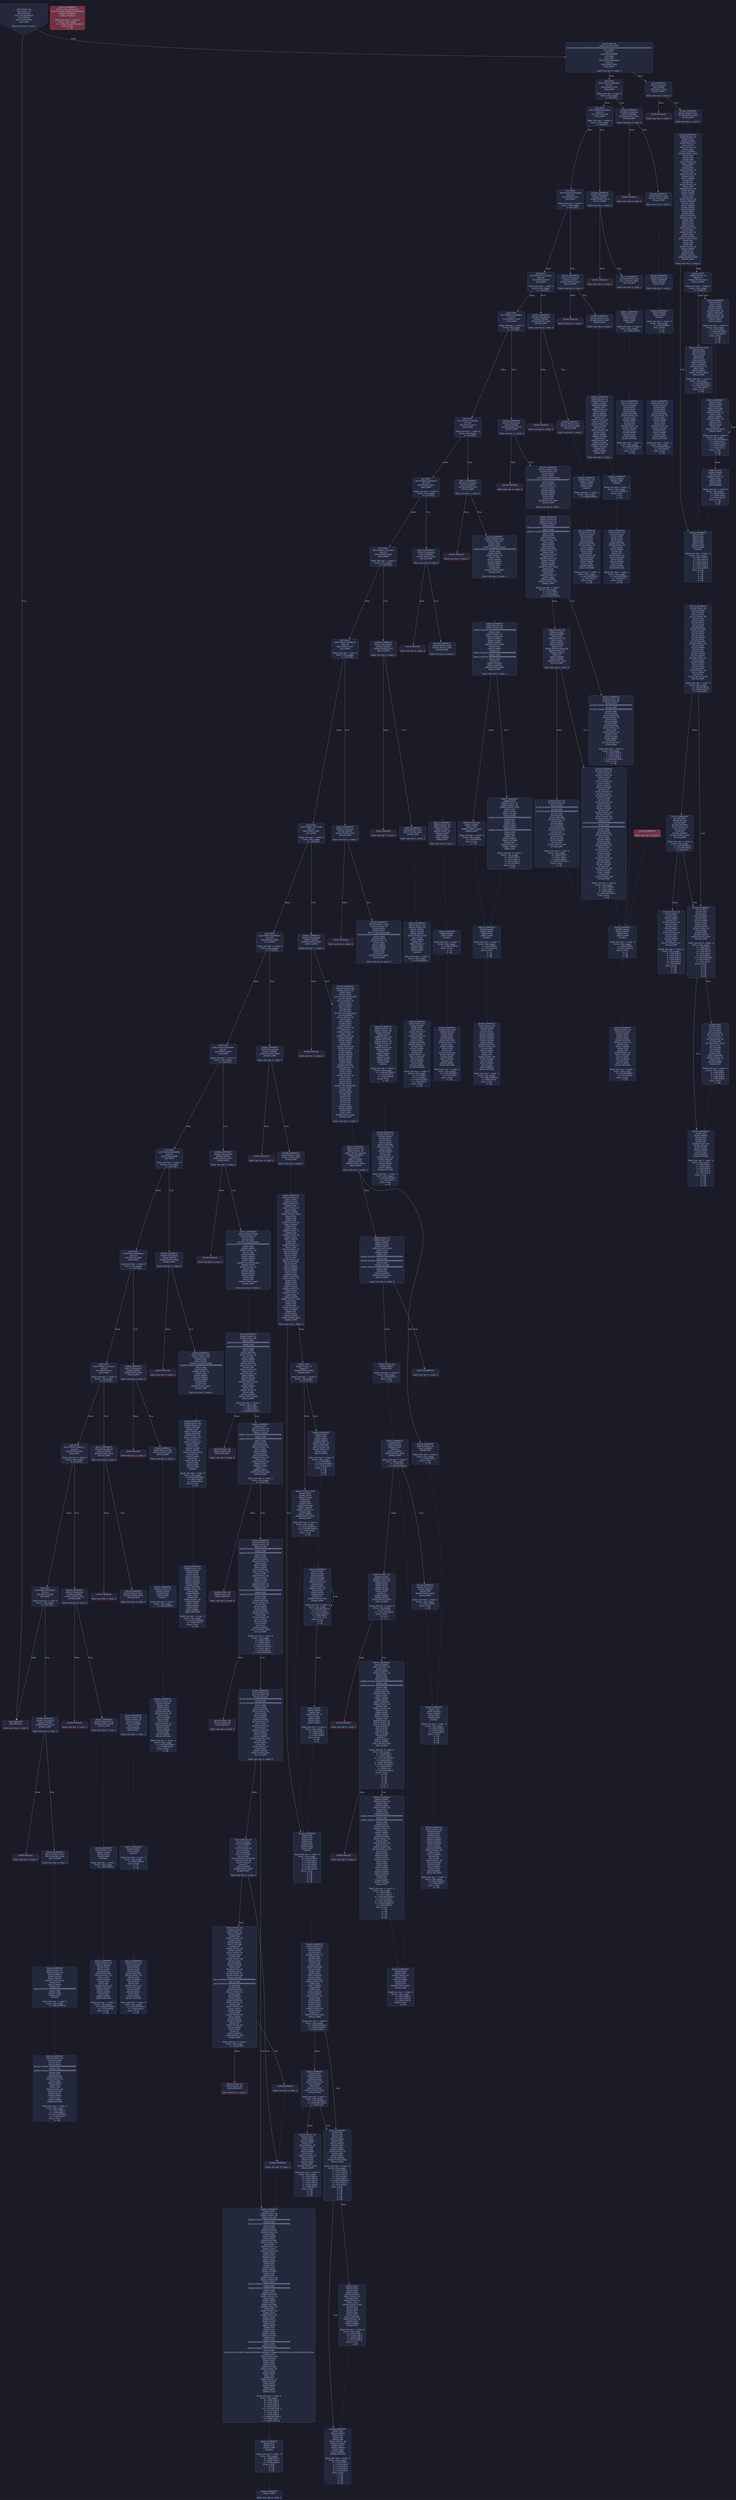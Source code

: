 digraph G {
    node [shape=box, style="filled, rounded", color="#565f89", fontcolor="#c0caf5", fontname="Helvetica", fillcolor="#24283b"];
    edge [color="#414868", fontcolor="#c0caf5", fontname="Helvetica"];
    bgcolor="#1a1b26";
    0 [ label = "[00] PUSH1 60
[02] PUSH1 40
[04] MSTORE
[05] CALLDATASIZE
[06] ISZERO
[07] PUSH2 00fa
[0a] JUMPI

Stack size req: 0, sizeΔ: 0
" shape = invhouse]
    1 [ label = "[0b] PUSH1 00
[0d] CALLDATALOAD
[0e] PUSH29 0100000000000000000000000000000000000000000000000000000000
[2c] SWAP1
[2d] DIV
[2e] PUSH4 ffffffff
[33] AND
[34] DUP1
[35] PUSH4 06fdde03
[3a] EQ
[3b] PUSH2 00fc
[3e] JUMPI

Stack size req: 0, sizeΔ: 1
"]
    2 [ label = "[3f] DUP1
[40] PUSH4 09f6c607
[45] EQ
[46] PUSH2 0195
[49] JUMPI

Stack size req: 1, sizeΔ: 0
Entry->Op usage:
	0->69:EQ:1
"]
    3 [ label = "[4a] DUP1
[4b] PUSH4 0ccde0b1
[50] EQ
[51] PUSH2 01bb
[54] JUMPI

Stack size req: 1, sizeΔ: 0
Entry->Op usage:
	0->80:EQ:1
"]
    4 [ label = "[55] DUP1
[56] PUSH4 18160ddd
[5b] EQ
[5c] PUSH2 01e1
[5f] JUMPI

Stack size req: 1, sizeΔ: 0
Entry->Op usage:
	0->91:EQ:1
"]
    5 [ label = "[60] DUP1
[61] PUSH4 1cc54204
[66] EQ
[67] PUSH2 0207
[6a] JUMPI

Stack size req: 1, sizeΔ: 0
Entry->Op usage:
	0->102:EQ:1
"]
    6 [ label = "[6b] DUP1
[6c] PUSH4 25d998bb
[71] EQ
[72] PUSH2 022d
[75] JUMPI

Stack size req: 1, sizeΔ: 0
Entry->Op usage:
	0->113:EQ:1
"]
    7 [ label = "[76] DUP1
[77] PUSH4 2704355c
[7c] EQ
[7d] PUSH2 0277
[80] JUMPI

Stack size req: 1, sizeΔ: 0
Entry->Op usage:
	0->124:EQ:1
"]
    8 [ label = "[81] DUP1
[82] PUSH4 2ab4d052
[87] EQ
[88] PUSH2 02c5
[8b] JUMPI

Stack size req: 1, sizeΔ: 0
Entry->Op usage:
	0->135:EQ:1
"]
    9 [ label = "[8c] DUP1
[8d] PUSH4 313ce567
[92] EQ
[93] PUSH2 02eb
[96] JUMPI

Stack size req: 1, sizeΔ: 0
Entry->Op usage:
	0->146:EQ:1
"]
    10 [ label = "[97] DUP1
[98] PUSH4 70a08231
[9d] EQ
[9e] PUSH2 0317
[a1] JUMPI

Stack size req: 1, sizeΔ: 0
Entry->Op usage:
	0->157:EQ:1
"]
    11 [ label = "[a2] DUP1
[a3] PUSH4 7e5713d9
[a8] EQ
[a9] PUSH2 0361
[ac] JUMPI

Stack size req: 1, sizeΔ: 0
Entry->Op usage:
	0->168:EQ:1
"]
    12 [ label = "[ad] DUP1
[ae] PUSH4 95d89b41
[b3] EQ
[b4] PUSH2 03d0
[b7] JUMPI

Stack size req: 1, sizeΔ: 0
Entry->Op usage:
	0->179:EQ:1
"]
    13 [ label = "[b8] DUP1
[b9] PUSH4 a9059cbb
[be] EQ
[bf] PUSH2 0469
[c2] JUMPI

Stack size req: 1, sizeΔ: 0
Entry->Op usage:
	0->190:EQ:1
"]
    14 [ label = "[c3] DUP1
[c4] PUSH4 d95efb98
[c9] EQ
[ca] PUSH2 04a8
[cd] JUMPI

Stack size req: 1, sizeΔ: 0
Entry->Op usage:
	0->201:EQ:1
"]
    15 [ label = "[ce] DUP1
[cf] PUSH4 e00686e4
[d4] EQ
[d5] PUSH2 04f6
[d8] JUMPI

Stack size req: 1, sizeΔ: 0
Entry->Op usage:
	0->212:EQ:1
"]
    16 [ label = "[d9] DUP1
[da] PUSH4 e12ed13c
[df] EQ
[e0] PUSH2 051c
[e3] JUMPI

Stack size req: 1, sizeΔ: 0
Entry->Op usage:
	0->223:EQ:1
"]
    17 [ label = "[e4] DUP1
[e5] PUSH4 e5f65c71
[ea] EQ
[eb] PUSH2 0542
[ee] JUMPI

Stack size req: 1, sizeΔ: 0
Entry->Op usage:
	0->234:EQ:1
"]
    18 [ label = "[ef] DUP1
[f0] PUSH4 fb656067
[f5] EQ
[f6] PUSH2 0568
[f9] JUMPI

Stack size req: 1, sizeΔ: 0
Entry->Op usage:
	0->245:EQ:1
"]
    19 [ label = "[fa] JUMPDEST
[fb] INVALID

Stack size req: 0, sizeΔ: 0
" color = "red"]
    20 [ label = "[fc] JUMPDEST
[fd] CALLVALUE
[fe] ISZERO
[ff] PUSH2 0104
[0102] JUMPI

Stack size req: 0, sizeΔ: 0
"]
    21 [ label = "[0103] INVALID

Stack size req: 0, sizeΔ: 0
" color = "red"]
    22 [ label = "[0104] JUMPDEST
[0105] PUSH2 010c
[0108] PUSH2 05ba
[010b] JUMP

Stack size req: 0, sizeΔ: 1
"]
    23 [ label = "[010c] JUMPDEST
[010d] PUSH1 40
[010f] MLOAD
[0110] DUP1
[0111] DUP1
[0112] PUSH1 20
[0114] ADD
[0115] DUP3
[0116] DUP2
[0117] SUB
[0118] DUP3
[0119] MSTORE
[011a] DUP4
[011b] DUP2
[011c] DUP2
[011d] MLOAD
[011e] DUP2
[011f] MSTORE
[0120] PUSH1 20
[0122] ADD
[0123] SWAP2
[0124] POP
[0125] DUP1
[0126] MLOAD
[0127] SWAP1
[0128] PUSH1 20
[012a] ADD
[012b] SWAP1
[012c] DUP1
[012d] DUP4
[012e] DUP4
[012f] PUSH1 00
[0131] DUP4
[0132] EQ
[0133] PUSH2 015b
[0136] JUMPI

Stack size req: 1, sizeΔ: 8
Entry->Op usage:
	0->285:MLOAD:0
	0->294:MLOAD:0
	0->298:ADD:1
"]
    24 [ label = "[0137] JUMPDEST
[0138] DUP1
[0139] MLOAD
[013a] DUP3
[013b] MSTORE
[013c] PUSH1 20
[013e] DUP4
[013f] GT
[0140] ISZERO
[0141] PUSH2 015b
[0144] JUMPI

Stack size req: 3, sizeΔ: 0
Entry->Op usage:
	0->313:MLOAD:0
	1->315:MSTORE:0
	2->319:GT:0
"]
    25 [ label = "[0145] PUSH1 20
[0147] DUP3
[0148] ADD
[0149] SWAP2
[014a] POP
[014b] PUSH1 20
[014d] DUP2
[014e] ADD
[014f] SWAP1
[0150] POP
[0151] PUSH1 20
[0153] DUP4
[0154] SUB
[0155] SWAP3
[0156] POP
[0157] PUSH2 0137
[015a] JUMP

Stack size req: 3, sizeΔ: 0
Entry->Op usage:
	0->334:ADD:0
	0->336:POP:0
	1->328:ADD:0
	1->330:POP:0
	2->340:SUB:0
	2->342:POP:0
Entry->Exit:
	0->😵
	1->😵
	2->😵
"]
    26 [ label = "[015b] JUMPDEST
[015c] POP
[015d] POP
[015e] POP
[015f] SWAP1
[0160] POP
[0161] SWAP1
[0162] DUP2
[0163] ADD
[0164] SWAP1
[0165] PUSH1 1f
[0167] AND
[0168] DUP1
[0169] ISZERO
[016a] PUSH2 0187
[016d] JUMPI

Stack size req: 6, sizeΔ: -4
Entry->Op usage:
	0->348:POP:0
	1->349:POP:0
	2->350:POP:0
	3->355:ADD:0
	3->359:AND:1
	3->361:ISZERO:0
	4->352:POP:0
	5->355:ADD:1
Entry->Exit:
	0->😵
	1->😵
	2->😵
	3->0
	4->😵
	5->😵
"]
    27 [ label = "[016e] DUP1
[016f] DUP3
[0170] SUB
[0171] DUP1
[0172] MLOAD
[0173] PUSH1 01
[0175] DUP4
[0176] PUSH1 20
[0178] SUB
[0179] PUSH2 0100
[017c] EXP
[017d] SUB
[017e] NOT
[017f] AND
[0180] DUP2
[0181] MSTORE
[0182] PUSH1 20
[0184] ADD
[0185] SWAP2
[0186] POP

Stack size req: 2, sizeΔ: 0
Entry->Op usage:
	0->368:SUB:1
	0->376:SUB:1
	1->368:SUB:0
	1->390:POP:0
Entry->Exit:
	1->😵
"]
    28 [ label = "[0187] JUMPDEST
[0188] POP
[0189] SWAP3
[018a] POP
[018b] POP
[018c] POP
[018d] PUSH1 40
[018f] MLOAD
[0190] DUP1
[0191] SWAP2
[0192] SUB
[0193] SWAP1
[0194] RETURN

Stack size req: 5, sizeΔ: -5
Entry->Op usage:
	0->392:POP:0
	1->402:SUB:0
	2->395:POP:0
	3->396:POP:0
	4->394:POP:0
Entry->Exit:
	0->😵
	1->😵
	2->😵
	3->😵
	4->😵
" color = "darkblue"]
    29 [ label = "[0195] JUMPDEST
[0196] CALLVALUE
[0197] ISZERO
[0198] PUSH2 019d
[019b] JUMPI

Stack size req: 0, sizeΔ: 0
"]
    30 [ label = "[019c] INVALID

Stack size req: 0, sizeΔ: 0
" color = "red"]
    31 [ label = "[019d] JUMPDEST
[019e] PUSH2 01a5
[01a1] PUSH2 0658
[01a4] JUMP

Stack size req: 0, sizeΔ: 1
"]
    32 [ label = "[01a5] JUMPDEST
[01a6] PUSH1 40
[01a8] MLOAD
[01a9] DUP1
[01aa] DUP3
[01ab] DUP2
[01ac] MSTORE
[01ad] PUSH1 20
[01af] ADD
[01b0] SWAP2
[01b1] POP
[01b2] POP
[01b3] PUSH1 40
[01b5] MLOAD
[01b6] DUP1
[01b7] SWAP2
[01b8] SUB
[01b9] SWAP1
[01ba] RETURN

Stack size req: 1, sizeΔ: -1
Entry->Op usage:
	0->428:MSTORE:1
	0->433:POP:0
Entry->Exit:
	0->😵
" color = "darkblue"]
    33 [ label = "[01bb] JUMPDEST
[01bc] CALLVALUE
[01bd] ISZERO
[01be] PUSH2 01c3
[01c1] JUMPI

Stack size req: 0, sizeΔ: 0
"]
    34 [ label = "[01c2] INVALID

Stack size req: 0, sizeΔ: 0
" color = "red"]
    35 [ label = "[01c3] JUMPDEST
[01c4] PUSH2 01cb
[01c7] PUSH2 0661
[01ca] JUMP

Stack size req: 0, sizeΔ: 1
"]
    36 [ label = "[01cb] JUMPDEST
[01cc] PUSH1 40
[01ce] MLOAD
[01cf] DUP1
[01d0] DUP3
[01d1] DUP2
[01d2] MSTORE
[01d3] PUSH1 20
[01d5] ADD
[01d6] SWAP2
[01d7] POP
[01d8] POP
[01d9] PUSH1 40
[01db] MLOAD
[01dc] DUP1
[01dd] SWAP2
[01de] SUB
[01df] SWAP1
[01e0] RETURN

Stack size req: 1, sizeΔ: -1
Entry->Op usage:
	0->466:MSTORE:1
	0->471:POP:0
Entry->Exit:
	0->😵
" color = "darkblue"]
    37 [ label = "[01e1] JUMPDEST
[01e2] CALLVALUE
[01e3] ISZERO
[01e4] PUSH2 01e9
[01e7] JUMPI

Stack size req: 0, sizeΔ: 0
"]
    38 [ label = "[01e8] INVALID

Stack size req: 0, sizeΔ: 0
" color = "red"]
    39 [ label = "[01e9] JUMPDEST
[01ea] PUSH2 01f1
[01ed] PUSH2 0667
[01f0] JUMP

Stack size req: 0, sizeΔ: 1
"]
    40 [ label = "[01f1] JUMPDEST
[01f2] PUSH1 40
[01f4] MLOAD
[01f5] DUP1
[01f6] DUP3
[01f7] DUP2
[01f8] MSTORE
[01f9] PUSH1 20
[01fb] ADD
[01fc] SWAP2
[01fd] POP
[01fe] POP
[01ff] PUSH1 40
[0201] MLOAD
[0202] DUP1
[0203] SWAP2
[0204] SUB
[0205] SWAP1
[0206] RETURN

Stack size req: 1, sizeΔ: -1
Entry->Op usage:
	0->504:MSTORE:1
	0->509:POP:0
Entry->Exit:
	0->😵
" color = "darkblue"]
    41 [ label = "[0207] JUMPDEST
[0208] CALLVALUE
[0209] ISZERO
[020a] PUSH2 020f
[020d] JUMPI

Stack size req: 0, sizeΔ: 0
"]
    42 [ label = "[020e] INVALID

Stack size req: 0, sizeΔ: 0
" color = "red"]
    43 [ label = "[020f] JUMPDEST
[0210] PUSH2 0217
[0213] PUSH2 068e
[0216] JUMP

Stack size req: 0, sizeΔ: 1
"]
    44 [ label = "[0217] JUMPDEST
[0218] PUSH1 40
[021a] MLOAD
[021b] DUP1
[021c] DUP3
[021d] DUP2
[021e] MSTORE
[021f] PUSH1 20
[0221] ADD
[0222] SWAP2
[0223] POP
[0224] POP
[0225] PUSH1 40
[0227] MLOAD
[0228] DUP1
[0229] SWAP2
[022a] SUB
[022b] SWAP1
[022c] RETURN

Stack size req: 1, sizeΔ: -1
Entry->Op usage:
	0->542:MSTORE:1
	0->547:POP:0
Entry->Exit:
	0->😵
" color = "darkblue"]
    45 [ label = "[022d] JUMPDEST
[022e] CALLVALUE
[022f] ISZERO
[0230] PUSH2 0235
[0233] JUMPI

Stack size req: 0, sizeΔ: 0
"]
    46 [ label = "[0234] INVALID

Stack size req: 0, sizeΔ: 0
" color = "red"]
    47 [ label = "[0235] JUMPDEST
[0236] PUSH2 0261
[0239] PUSH1 04
[023b] DUP1
[023c] DUP1
[023d] CALLDATALOAD
[023e] PUSH20 ffffffffffffffffffffffffffffffffffffffff
[0253] AND
[0254] SWAP1
[0255] PUSH1 20
[0257] ADD
[0258] SWAP1
[0259] SWAP2
[025a] SWAP1
[025b] POP
[025c] POP
[025d] PUSH2 0694
[0260] JUMP

Stack size req: 0, sizeΔ: 2
"]
    48 [ label = "[0261] JUMPDEST
[0262] PUSH1 40
[0264] MLOAD
[0265] DUP1
[0266] DUP3
[0267] DUP2
[0268] MSTORE
[0269] PUSH1 20
[026b] ADD
[026c] SWAP2
[026d] POP
[026e] POP
[026f] PUSH1 40
[0271] MLOAD
[0272] DUP1
[0273] SWAP2
[0274] SUB
[0275] SWAP1
[0276] RETURN

Stack size req: 1, sizeΔ: -1
Entry->Op usage:
	0->616:MSTORE:1
	0->621:POP:0
Entry->Exit:
	0->😵
" color = "darkblue"]
    49 [ label = "[0277] JUMPDEST
[0278] CALLVALUE
[0279] ISZERO
[027a] PUSH2 027f
[027d] JUMPI

Stack size req: 0, sizeΔ: 0
"]
    50 [ label = "[027e] INVALID

Stack size req: 0, sizeΔ: 0
" color = "red"]
    51 [ label = "[027f] JUMPDEST
[0280] PUSH2 02ab
[0283] PUSH1 04
[0285] DUP1
[0286] DUP1
[0287] CALLDATALOAD
[0288] PUSH20 ffffffffffffffffffffffffffffffffffffffff
[029d] AND
[029e] SWAP1
[029f] PUSH1 20
[02a1] ADD
[02a2] SWAP1
[02a3] SWAP2
[02a4] SWAP1
[02a5] POP
[02a6] POP
[02a7] PUSH2 0804
[02aa] JUMP

Stack size req: 0, sizeΔ: 2
"]
    52 [ label = "[02ab] JUMPDEST
[02ac] PUSH1 40
[02ae] MLOAD
[02af] DUP1
[02b0] DUP3
[02b1] ISZERO
[02b2] ISZERO
[02b3] ISZERO
[02b4] ISZERO
[02b5] DUP2
[02b6] MSTORE
[02b7] PUSH1 20
[02b9] ADD
[02ba] SWAP2
[02bb] POP
[02bc] POP
[02bd] PUSH1 40
[02bf] MLOAD
[02c0] DUP1
[02c1] SWAP2
[02c2] SUB
[02c3] SWAP1
[02c4] RETURN

Stack size req: 1, sizeΔ: -1
Entry->Op usage:
	0->689:ISZERO:0
	0->699:POP:0
Entry->Exit:
	0->😵
" color = "darkblue"]
    53 [ label = "[02c5] JUMPDEST
[02c6] CALLVALUE
[02c7] ISZERO
[02c8] PUSH2 02cd
[02cb] JUMPI

Stack size req: 0, sizeΔ: 0
"]
    54 [ label = "[02cc] INVALID

Stack size req: 0, sizeΔ: 0
" color = "red"]
    55 [ label = "[02cd] JUMPDEST
[02ce] PUSH2 02d5
[02d1] PUSH2 08b2
[02d4] JUMP

Stack size req: 0, sizeΔ: 1
"]
    56 [ label = "[02d5] JUMPDEST
[02d6] PUSH1 40
[02d8] MLOAD
[02d9] DUP1
[02da] DUP3
[02db] DUP2
[02dc] MSTORE
[02dd] PUSH1 20
[02df] ADD
[02e0] SWAP2
[02e1] POP
[02e2] POP
[02e3] PUSH1 40
[02e5] MLOAD
[02e6] DUP1
[02e7] SWAP2
[02e8] SUB
[02e9] SWAP1
[02ea] RETURN

Stack size req: 1, sizeΔ: -1
Entry->Op usage:
	0->732:MSTORE:1
	0->737:POP:0
Entry->Exit:
	0->😵
" color = "darkblue"]
    57 [ label = "[02eb] JUMPDEST
[02ec] CALLVALUE
[02ed] ISZERO
[02ee] PUSH2 02f3
[02f1] JUMPI

Stack size req: 0, sizeΔ: 0
"]
    58 [ label = "[02f2] INVALID

Stack size req: 0, sizeΔ: 0
" color = "red"]
    59 [ label = "[02f3] JUMPDEST
[02f4] PUSH2 02fb
[02f7] PUSH2 08c1
[02fa] JUMP

Stack size req: 0, sizeΔ: 1
"]
    60 [ label = "[02fb] JUMPDEST
[02fc] PUSH1 40
[02fe] MLOAD
[02ff] DUP1
[0300] DUP3
[0301] PUSH1 ff
[0303] AND
[0304] PUSH1 ff
[0306] AND
[0307] DUP2
[0308] MSTORE
[0309] PUSH1 20
[030b] ADD
[030c] SWAP2
[030d] POP
[030e] POP
[030f] PUSH1 40
[0311] MLOAD
[0312] DUP1
[0313] SWAP2
[0314] SUB
[0315] SWAP1
[0316] RETURN

Stack size req: 1, sizeΔ: -1
Entry->Op usage:
	0->771:AND:1
	0->774:AND:1
	0->776:MSTORE:1
	0->781:POP:0
Entry->Exit:
	0->😵
" color = "darkblue"]
    61 [ label = "[0317] JUMPDEST
[0318] CALLVALUE
[0319] ISZERO
[031a] PUSH2 031f
[031d] JUMPI

Stack size req: 0, sizeΔ: 0
"]
    62 [ label = "[031e] INVALID

Stack size req: 0, sizeΔ: 0
" color = "red"]
    63 [ label = "[031f] JUMPDEST
[0320] PUSH2 034b
[0323] PUSH1 04
[0325] DUP1
[0326] DUP1
[0327] CALLDATALOAD
[0328] PUSH20 ffffffffffffffffffffffffffffffffffffffff
[033d] AND
[033e] SWAP1
[033f] PUSH1 20
[0341] ADD
[0342] SWAP1
[0343] SWAP2
[0344] SWAP1
[0345] POP
[0346] POP
[0347] PUSH2 08d4
[034a] JUMP

Stack size req: 0, sizeΔ: 2
"]
    64 [ label = "[034b] JUMPDEST
[034c] PUSH1 40
[034e] MLOAD
[034f] DUP1
[0350] DUP3
[0351] DUP2
[0352] MSTORE
[0353] PUSH1 20
[0355] ADD
[0356] SWAP2
[0357] POP
[0358] POP
[0359] PUSH1 40
[035b] MLOAD
[035c] DUP1
[035d] SWAP2
[035e] SUB
[035f] SWAP1
[0360] RETURN

Stack size req: 1, sizeΔ: -1
Entry->Op usage:
	0->850:MSTORE:1
	0->855:POP:0
Entry->Exit:
	0->😵
" color = "darkblue"]
    65 [ label = "[0361] JUMPDEST
[0362] CALLVALUE
[0363] ISZERO
[0364] PUSH2 0369
[0367] JUMPI

Stack size req: 0, sizeΔ: 0
"]
    66 [ label = "[0368] INVALID

Stack size req: 0, sizeΔ: 0
" color = "red"]
    67 [ label = "[0369] JUMPDEST
[036a] PUSH2 03b6
[036d] PUSH1 04
[036f] DUP1
[0370] DUP1
[0371] CALLDATALOAD
[0372] SWAP1
[0373] PUSH1 20
[0375] ADD
[0376] SWAP1
[0377] DUP3
[0378] ADD
[0379] DUP1
[037a] CALLDATALOAD
[037b] SWAP1
[037c] PUSH1 20
[037e] ADD
[037f] SWAP1
[0380] DUP1
[0381] DUP1
[0382] PUSH1 20
[0384] MUL
[0385] PUSH1 20
[0387] ADD
[0388] PUSH1 40
[038a] MLOAD
[038b] SWAP1
[038c] DUP2
[038d] ADD
[038e] PUSH1 40
[0390] MSTORE
[0391] DUP1
[0392] SWAP4
[0393] SWAP3
[0394] SWAP2
[0395] SWAP1
[0396] DUP2
[0397] DUP2
[0398] MSTORE
[0399] PUSH1 20
[039b] ADD
[039c] DUP4
[039d] DUP4
[039e] PUSH1 20
[03a0] MUL
[03a1] DUP1
[03a2] DUP3
[03a3] DUP5
[03a4] CALLDATACOPY
[03a5] DUP3
[03a6] ADD
[03a7] SWAP2
[03a8] POP
[03a9] POP
[03aa] POP
[03ab] POP
[03ac] POP
[03ad] POP
[03ae] SWAP2
[03af] SWAP1
[03b0] POP
[03b1] POP
[03b2] PUSH2 08ec
[03b5] JUMP

Stack size req: 0, sizeΔ: 2
"]
    68 [ label = "[03b6] JUMPDEST
[03b7] PUSH1 40
[03b9] MLOAD
[03ba] DUP1
[03bb] DUP3
[03bc] ISZERO
[03bd] ISZERO
[03be] ISZERO
[03bf] ISZERO
[03c0] DUP2
[03c1] MSTORE
[03c2] PUSH1 20
[03c4] ADD
[03c5] SWAP2
[03c6] POP
[03c7] POP
[03c8] PUSH1 40
[03ca] MLOAD
[03cb] DUP1
[03cc] SWAP2
[03cd] SUB
[03ce] SWAP1
[03cf] RETURN

Stack size req: 1, sizeΔ: -1
Entry->Op usage:
	0->956:ISZERO:0
	0->966:POP:0
Entry->Exit:
	0->😵
" color = "darkblue"]
    69 [ label = "[03d0] JUMPDEST
[03d1] CALLVALUE
[03d2] ISZERO
[03d3] PUSH2 03d8
[03d6] JUMPI

Stack size req: 0, sizeΔ: 0
"]
    70 [ label = "[03d7] INVALID

Stack size req: 0, sizeΔ: 0
" color = "red"]
    71 [ label = "[03d8] JUMPDEST
[03d9] PUSH2 03e0
[03dc] PUSH2 0a4f
[03df] JUMP

Stack size req: 0, sizeΔ: 1
"]
    72 [ label = "[03e0] JUMPDEST
[03e1] PUSH1 40
[03e3] MLOAD
[03e4] DUP1
[03e5] DUP1
[03e6] PUSH1 20
[03e8] ADD
[03e9] DUP3
[03ea] DUP2
[03eb] SUB
[03ec] DUP3
[03ed] MSTORE
[03ee] DUP4
[03ef] DUP2
[03f0] DUP2
[03f1] MLOAD
[03f2] DUP2
[03f3] MSTORE
[03f4] PUSH1 20
[03f6] ADD
[03f7] SWAP2
[03f8] POP
[03f9] DUP1
[03fa] MLOAD
[03fb] SWAP1
[03fc] PUSH1 20
[03fe] ADD
[03ff] SWAP1
[0400] DUP1
[0401] DUP4
[0402] DUP4
[0403] PUSH1 00
[0405] DUP4
[0406] EQ
[0407] PUSH2 042f
[040a] JUMPI

Stack size req: 1, sizeΔ: 8
Entry->Op usage:
	0->1009:MLOAD:0
	0->1018:MLOAD:0
	0->1022:ADD:1
"]
    73 [ label = "[040b] JUMPDEST
[040c] DUP1
[040d] MLOAD
[040e] DUP3
[040f] MSTORE
[0410] PUSH1 20
[0412] DUP4
[0413] GT
[0414] ISZERO
[0415] PUSH2 042f
[0418] JUMPI

Stack size req: 3, sizeΔ: 0
Entry->Op usage:
	0->1037:MLOAD:0
	1->1039:MSTORE:0
	2->1043:GT:0
"]
    74 [ label = "[0419] PUSH1 20
[041b] DUP3
[041c] ADD
[041d] SWAP2
[041e] POP
[041f] PUSH1 20
[0421] DUP2
[0422] ADD
[0423] SWAP1
[0424] POP
[0425] PUSH1 20
[0427] DUP4
[0428] SUB
[0429] SWAP3
[042a] POP
[042b] PUSH2 040b
[042e] JUMP

Stack size req: 3, sizeΔ: 0
Entry->Op usage:
	0->1058:ADD:0
	0->1060:POP:0
	1->1052:ADD:0
	1->1054:POP:0
	2->1064:SUB:0
	2->1066:POP:0
Entry->Exit:
	0->😵
	1->😵
	2->😵
"]
    75 [ label = "[042f] JUMPDEST
[0430] POP
[0431] POP
[0432] POP
[0433] SWAP1
[0434] POP
[0435] SWAP1
[0436] DUP2
[0437] ADD
[0438] SWAP1
[0439] PUSH1 1f
[043b] AND
[043c] DUP1
[043d] ISZERO
[043e] PUSH2 045b
[0441] JUMPI

Stack size req: 6, sizeΔ: -4
Entry->Op usage:
	0->1072:POP:0
	1->1073:POP:0
	2->1074:POP:0
	3->1079:ADD:0
	3->1083:AND:1
	3->1085:ISZERO:0
	4->1076:POP:0
	5->1079:ADD:1
Entry->Exit:
	0->😵
	1->😵
	2->😵
	3->0
	4->😵
	5->😵
"]
    76 [ label = "[0442] DUP1
[0443] DUP3
[0444] SUB
[0445] DUP1
[0446] MLOAD
[0447] PUSH1 01
[0449] DUP4
[044a] PUSH1 20
[044c] SUB
[044d] PUSH2 0100
[0450] EXP
[0451] SUB
[0452] NOT
[0453] AND
[0454] DUP2
[0455] MSTORE
[0456] PUSH1 20
[0458] ADD
[0459] SWAP2
[045a] POP

Stack size req: 2, sizeΔ: 0
Entry->Op usage:
	0->1092:SUB:1
	0->1100:SUB:1
	1->1092:SUB:0
	1->1114:POP:0
Entry->Exit:
	1->😵
"]
    77 [ label = "[045b] JUMPDEST
[045c] POP
[045d] SWAP3
[045e] POP
[045f] POP
[0460] POP
[0461] PUSH1 40
[0463] MLOAD
[0464] DUP1
[0465] SWAP2
[0466] SUB
[0467] SWAP1
[0468] RETURN

Stack size req: 5, sizeΔ: -5
Entry->Op usage:
	0->1116:POP:0
	1->1126:SUB:0
	2->1119:POP:0
	3->1120:POP:0
	4->1118:POP:0
Entry->Exit:
	0->😵
	1->😵
	2->😵
	3->😵
	4->😵
" color = "darkblue"]
    78 [ label = "[0469] JUMPDEST
[046a] CALLVALUE
[046b] ISZERO
[046c] PUSH2 0471
[046f] JUMPI

Stack size req: 0, sizeΔ: 0
"]
    79 [ label = "[0470] INVALID

Stack size req: 0, sizeΔ: 0
" color = "red"]
    80 [ label = "[0471] JUMPDEST
[0472] PUSH2 04a6
[0475] PUSH1 04
[0477] DUP1
[0478] DUP1
[0479] CALLDATALOAD
[047a] PUSH20 ffffffffffffffffffffffffffffffffffffffff
[048f] AND
[0490] SWAP1
[0491] PUSH1 20
[0493] ADD
[0494] SWAP1
[0495] SWAP2
[0496] SWAP1
[0497] DUP1
[0498] CALLDATALOAD
[0499] SWAP1
[049a] PUSH1 20
[049c] ADD
[049d] SWAP1
[049e] SWAP2
[049f] SWAP1
[04a0] POP
[04a1] POP
[04a2] PUSH2 0aed
[04a5] JUMP

Stack size req: 0, sizeΔ: 3
"]
    81 [ label = "[04a6] JUMPDEST
[04a7] STOP

Stack size req: 0, sizeΔ: 0
" color = "darkblue"]
    82 [ label = "[04a8] JUMPDEST
[04a9] CALLVALUE
[04aa] ISZERO
[04ab] PUSH2 04b0
[04ae] JUMPI

Stack size req: 0, sizeΔ: 0
"]
    83 [ label = "[04af] INVALID

Stack size req: 0, sizeΔ: 0
" color = "red"]
    84 [ label = "[04b0] JUMPDEST
[04b1] PUSH2 04dc
[04b4] PUSH1 04
[04b6] DUP1
[04b7] DUP1
[04b8] CALLDATALOAD
[04b9] PUSH20 ffffffffffffffffffffffffffffffffffffffff
[04ce] AND
[04cf] SWAP1
[04d0] PUSH1 20
[04d2] ADD
[04d3] SWAP1
[04d4] SWAP2
[04d5] SWAP1
[04d6] POP
[04d7] POP
[04d8] PUSH2 0e05
[04db] JUMP

Stack size req: 0, sizeΔ: 2
"]
    85 [ label = "[04dc] JUMPDEST
[04dd] PUSH1 40
[04df] MLOAD
[04e0] DUP1
[04e1] DUP3
[04e2] ISZERO
[04e3] ISZERO
[04e4] ISZERO
[04e5] ISZERO
[04e6] DUP2
[04e7] MSTORE
[04e8] PUSH1 20
[04ea] ADD
[04eb] SWAP2
[04ec] POP
[04ed] POP
[04ee] PUSH1 40
[04f0] MLOAD
[04f1] DUP1
[04f2] SWAP2
[04f3] SUB
[04f4] SWAP1
[04f5] RETURN

Stack size req: 1, sizeΔ: -1
Entry->Op usage:
	0->1250:ISZERO:0
	0->1260:POP:0
Entry->Exit:
	0->😵
" color = "darkblue"]
    86 [ label = "[04f6] JUMPDEST
[04f7] CALLVALUE
[04f8] ISZERO
[04f9] PUSH2 04fe
[04fc] JUMPI

Stack size req: 0, sizeΔ: 0
"]
    87 [ label = "[04fd] INVALID

Stack size req: 0, sizeΔ: 0
" color = "red"]
    88 [ label = "[04fe] JUMPDEST
[04ff] PUSH2 0506
[0502] PUSH2 0e25
[0505] JUMP

Stack size req: 0, sizeΔ: 1
"]
    89 [ label = "[0506] JUMPDEST
[0507] PUSH1 40
[0509] MLOAD
[050a] DUP1
[050b] DUP3
[050c] DUP2
[050d] MSTORE
[050e] PUSH1 20
[0510] ADD
[0511] SWAP2
[0512] POP
[0513] POP
[0514] PUSH1 40
[0516] MLOAD
[0517] DUP1
[0518] SWAP2
[0519] SUB
[051a] SWAP1
[051b] RETURN

Stack size req: 1, sizeΔ: -1
Entry->Op usage:
	0->1293:MSTORE:1
	0->1298:POP:0
Entry->Exit:
	0->😵
" color = "darkblue"]
    90 [ label = "[051c] JUMPDEST
[051d] CALLVALUE
[051e] ISZERO
[051f] PUSH2 0524
[0522] JUMPI

Stack size req: 0, sizeΔ: 0
"]
    91 [ label = "[0523] INVALID

Stack size req: 0, sizeΔ: 0
" color = "red"]
    92 [ label = "[0524] JUMPDEST
[0525] PUSH2 052c
[0528] PUSH2 0e2b
[052b] JUMP

Stack size req: 0, sizeΔ: 1
"]
    93 [ label = "[052c] JUMPDEST
[052d] PUSH1 40
[052f] MLOAD
[0530] DUP1
[0531] DUP3
[0532] DUP2
[0533] MSTORE
[0534] PUSH1 20
[0536] ADD
[0537] SWAP2
[0538] POP
[0539] POP
[053a] PUSH1 40
[053c] MLOAD
[053d] DUP1
[053e] SWAP2
[053f] SUB
[0540] SWAP1
[0541] RETURN

Stack size req: 1, sizeΔ: -1
Entry->Op usage:
	0->1331:MSTORE:1
	0->1336:POP:0
Entry->Exit:
	0->😵
" color = "darkblue"]
    94 [ label = "[0542] JUMPDEST
[0543] CALLVALUE
[0544] ISZERO
[0545] PUSH2 054a
[0548] JUMPI

Stack size req: 0, sizeΔ: 0
"]
    95 [ label = "[0549] INVALID

Stack size req: 0, sizeΔ: 0
" color = "red"]
    96 [ label = "[054a] JUMPDEST
[054b] PUSH2 0552
[054e] PUSH2 0e38
[0551] JUMP

Stack size req: 0, sizeΔ: 1
"]
    97 [ label = "[0552] JUMPDEST
[0553] PUSH1 40
[0555] MLOAD
[0556] DUP1
[0557] DUP3
[0558] DUP2
[0559] MSTORE
[055a] PUSH1 20
[055c] ADD
[055d] SWAP2
[055e] POP
[055f] POP
[0560] PUSH1 40
[0562] MLOAD
[0563] DUP1
[0564] SWAP2
[0565] SUB
[0566] SWAP1
[0567] RETURN

Stack size req: 1, sizeΔ: -1
Entry->Op usage:
	0->1369:MSTORE:1
	0->1374:POP:0
Entry->Exit:
	0->😵
" color = "darkblue"]
    98 [ label = "[0568] JUMPDEST
[0569] CALLVALUE
[056a] ISZERO
[056b] PUSH2 0570
[056e] JUMPI

Stack size req: 0, sizeΔ: 0
"]
    99 [ label = "[056f] INVALID

Stack size req: 0, sizeΔ: 0
" color = "red"]
    100 [ label = "[0570] JUMPDEST
[0571] PUSH2 0578
[0574] PUSH2 0e3e
[0577] JUMP

Stack size req: 0, sizeΔ: 1
"]
    101 [ label = "[0578] JUMPDEST
[0579] PUSH1 40
[057b] MLOAD
[057c] DUP1
[057d] DUP3
[057e] PUSH20 ffffffffffffffffffffffffffffffffffffffff
[0593] AND
[0594] PUSH20 ffffffffffffffffffffffffffffffffffffffff
[05a9] AND
[05aa] DUP2
[05ab] MSTORE
[05ac] PUSH1 20
[05ae] ADD
[05af] SWAP2
[05b0] POP
[05b1] POP
[05b2] PUSH1 40
[05b4] MLOAD
[05b5] DUP1
[05b6] SWAP2
[05b7] SUB
[05b8] SWAP1
[05b9] RETURN

Stack size req: 1, sizeΔ: -1
Entry->Op usage:
	0->1427:AND:1
	0->1449:AND:1
	0->1451:MSTORE:1
	0->1456:POP:0
Entry->Exit:
	0->😵
" color = "darkblue"]
    102 [ label = "[05ba] JUMPDEST
[05bb] PUSH1 00
[05bd] DUP1
[05be] SLOAD
[05bf] PUSH1 01
[05c1] DUP2
[05c2] PUSH1 01
[05c4] AND
[05c5] ISZERO
[05c6] PUSH2 0100
[05c9] MUL
[05ca] SUB
[05cb] AND
[05cc] PUSH1 02
[05ce] SWAP1
[05cf] DIV
[05d0] DUP1
[05d1] PUSH1 1f
[05d3] ADD
[05d4] PUSH1 20
[05d6] DUP1
[05d7] SWAP2
[05d8] DIV
[05d9] MUL
[05da] PUSH1 20
[05dc] ADD
[05dd] PUSH1 40
[05df] MLOAD
[05e0] SWAP1
[05e1] DUP2
[05e2] ADD
[05e3] PUSH1 40
[05e5] MSTORE
[05e6] DUP1
[05e7] SWAP3
[05e8] SWAP2
[05e9] SWAP1
[05ea] DUP2
[05eb] DUP2
[05ec] MSTORE
[05ed] PUSH1 20
[05ef] ADD
[05f0] DUP3
[05f1] DUP1
[05f2] SLOAD
[05f3] PUSH1 01
[05f5] DUP2
[05f6] PUSH1 01
[05f8] AND
[05f9] ISZERO
[05fa] PUSH2 0100
[05fd] MUL
[05fe] SUB
[05ff] AND
[0600] PUSH1 02
[0602] SWAP1
[0603] DIV
[0604] DUP1
[0605] ISZERO
[0606] PUSH2 0650
[0609] JUMPI

Stack size req: 0, sizeΔ: 6
"]
    103 [ label = "[060a] DUP1
[060b] PUSH1 1f
[060d] LT
[060e] PUSH2 0625
[0611] JUMPI

Stack size req: 1, sizeΔ: 0
Entry->Op usage:
	0->1549:LT:1
"]
    104 [ label = "[0612] PUSH2 0100
[0615] DUP1
[0616] DUP4
[0617] SLOAD
[0618] DIV
[0619] MUL
[061a] DUP4
[061b] MSTORE
[061c] SWAP2
[061d] PUSH1 20
[061f] ADD
[0620] SWAP2
[0621] PUSH2 0650
[0624] JUMP

Stack size req: 3, sizeΔ: 0
Entry->Op usage:
	1->1559:SLOAD:0
	2->1563:MSTORE:0
	2->1567:ADD:1
Entry->Exit:
	2->😵
"]
    105 [ label = "[0625] JUMPDEST
[0626] DUP3
[0627] ADD
[0628] SWAP2
[0629] SWAP1
[062a] PUSH1 00
[062c] MSTORE
[062d] PUSH1 20
[062f] PUSH1 00
[0631] SHA3
[0632] SWAP1

Stack size req: 3, sizeΔ: 0
Entry->Op usage:
	0->1575:ADD:1
	1->1580:MSTORE:1
	2->1575:ADD:0
Entry->Exit:
	0->😵
	1->😵
	2->0
"]
    106 [ label = "[0633] JUMPDEST
[0634] DUP2
[0635] SLOAD
[0636] DUP2
[0637] MSTORE
[0638] SWAP1
[0639] PUSH1 01
[063b] ADD
[063c] SWAP1
[063d] PUSH1 20
[063f] ADD
[0640] DUP1
[0641] DUP4
[0642] GT
[0643] PUSH2 0633
[0646] JUMPI

Stack size req: 3, sizeΔ: 0
Entry->Op usage:
	0->1591:MSTORE:0
	0->1599:ADD:1
	1->1589:SLOAD:0
	1->1595:ADD:1
	2->1602:GT:0
Entry->Exit:
	0->😵
	1->😵
"]
    107 [ label = "[0647] DUP3
[0648] SWAP1
[0649] SUB
[064a] PUSH1 1f
[064c] AND
[064d] DUP3
[064e] ADD
[064f] SWAP2

Stack size req: 3, sizeΔ: 0
Entry->Op usage:
	0->1609:SUB:0
	2->1609:SUB:1
	2->1614:ADD:0
Entry->Exit:
	0->😵
	2->0
"]
    108 [ label = "[0650] JUMPDEST
[0651] POP
[0652] POP
[0653] POP
[0654] POP
[0655] POP
[0656] DUP2
[0657] JUMP
Indirect!

Stack size req: 7, sizeΔ: -5
Entry->Op usage:
	0->1617:POP:0
	1->1618:POP:0
	2->1619:POP:0
	3->1620:POP:0
	4->1621:POP:0
	6->1623:JUMP:0
Entry->Exit:
	0->😵
	1->😵
	2->😵
	3->😵
	4->😵
" color = "teal"]
    109 [ label = "[0658] JUMPDEST
[0659] PUSH1 00
[065b] NUMBER
[065c] SWAP1
[065d] POP

Stack size req: 0, sizeΔ: 1
"]
    110 [ label = "[065e] JUMPDEST
[065f] SWAP1
[0660] JUMP
Indirect!

Stack size req: 2, sizeΔ: -1
Entry->Op usage:
	1->1632:JUMP:0
Entry->Exit:
	0->0
	1->😵
" color = "teal"]
    111 [ label = "[0661] JUMPDEST
[0662] PUSH1 03
[0664] SLOAD
[0665] DUP2
[0666] JUMP
Indirect!

Stack size req: 1, sizeΔ: 1
Entry->Op usage:
	0->1638:JUMP:0
" color = "teal"]
    112 [ label = "[0667] JUMPDEST
[0668] PUSH1 00
[066a] PUSH1 04
[066c] SLOAD
[066d] NUMBER
[066e] SUB
[066f] PUSH1 0a
[0671] DUP2
[0672] SWAP1
[0673] SSTORE
[0674] POP
[0675] PUSH1 0a
[0677] SLOAD
[0678] PUSH1 05
[067a] SLOAD
[067b] MUL
[067c] PUSH1 08
[067e] DUP2
[067f] SWAP1
[0680] SSTORE
[0681] POP
[0682] PUSH1 06
[0684] SLOAD
[0685] PUSH1 08
[0687] SLOAD
[0688] MUL
[0689] SWAP1
[068a] POP

Stack size req: 0, sizeΔ: 1
"]
    113 [ label = "[068b] JUMPDEST
[068c] SWAP1
[068d] JUMP
Indirect!

Stack size req: 2, sizeΔ: -1
Entry->Op usage:
	1->1677:JUMP:0
Entry->Exit:
	0->0
	1->😵
" color = "teal"]
    114 [ label = "[068e] JUMPDEST
[068f] PUSH1 06
[0691] SLOAD
[0692] DUP2
[0693] JUMP
Indirect!

Stack size req: 1, sizeΔ: 1
Entry->Op usage:
	0->1683:JUMP:0
" color = "teal"]
    115 [ label = "[0694] JUMPDEST
[0695] PUSH1 00
[0697] PUSH1 0e
[0699] PUSH1 00
[069b] DUP4
[069c] PUSH20 ffffffffffffffffffffffffffffffffffffffff
[06b1] AND
[06b2] PUSH20 ffffffffffffffffffffffffffffffffffffffff
[06c7] AND
[06c8] DUP2
[06c9] MSTORE
[06ca] PUSH1 20
[06cc] ADD
[06cd] SWAP1
[06ce] DUP2
[06cf] MSTORE
[06d0] PUSH1 20
[06d2] ADD
[06d3] PUSH1 00
[06d5] SHA3
[06d6] PUSH1 00
[06d8] SWAP1
[06d9] SLOAD
[06da] SWAP1
[06db] PUSH2 0100
[06de] EXP
[06df] SWAP1
[06e0] DIV
[06e1] PUSH1 ff
[06e3] AND
[06e4] ISZERO
[06e5] PUSH2 07b7
[06e8] JUMPI

Stack size req: 1, sizeΔ: 1
Entry->Op usage:
	0->1713:AND:1
	0->1735:AND:1
	0->1737:MSTORE:1
"]
    116 [ label = "[06e9] PUSH1 04
[06eb] SLOAD
[06ec] NUMBER
[06ed] SUB
[06ee] PUSH1 0a
[06f0] DUP2
[06f1] SWAP1
[06f2] SSTORE
[06f3] POP
[06f4] PUSH4 05f5e100
[06f9] PUSH1 0a
[06fb] SLOAD
[06fc] LT
[06fd] ISZERO
[06fe] ISZERO
[06ff] PUSH2 0749
[0702] JUMPI

Stack size req: 0, sizeΔ: 0
"]
    117 [ label = "[0703] PUSH1 0d
[0705] PUSH1 00
[0707] DUP4
[0708] PUSH20 ffffffffffffffffffffffffffffffffffffffff
[071d] AND
[071e] PUSH20 ffffffffffffffffffffffffffffffffffffffff
[0733] AND
[0734] DUP2
[0735] MSTORE
[0736] PUSH1 20
[0738] ADD
[0739] SWAP1
[073a] DUP2
[073b] MSTORE
[073c] PUSH1 20
[073e] ADD
[073f] PUSH1 00
[0741] SHA3
[0742] SLOAD
[0743] SWAP1
[0744] POP
[0745] PUSH2 07ff
[0748] JUMP

Stack size req: 2, sizeΔ: 0
Entry->Op usage:
	0->1860:POP:0
	1->1821:AND:1
	1->1843:AND:1
	1->1845:MSTORE:1
Entry->Exit:
	0->😵
"]
    118 [ label = "[0749] JUMPDEST
[074a] PUSH1 0a
[074c] SLOAD
[074d] PUSH1 05
[074f] SLOAD
[0750] MUL
[0751] PUSH1 08
[0753] DUP2
[0754] SWAP1
[0755] SSTORE
[0756] POP
[0757] PUSH1 08
[0759] SLOAD
[075a] PUSH1 03
[075c] SLOAD
[075d] SUB
[075e] PUSH1 0b
[0760] DUP2
[0761] SWAP1
[0762] SSTORE
[0763] POP
[0764] PUSH1 0b
[0766] SLOAD
[0767] PUSH1 0d
[0769] PUSH1 00
[076b] DUP5
[076c] PUSH20 ffffffffffffffffffffffffffffffffffffffff
[0781] AND
[0782] PUSH20 ffffffffffffffffffffffffffffffffffffffff
[0797] AND
[0798] DUP2
[0799] MSTORE
[079a] PUSH1 20
[079c] ADD
[079d] SWAP1
[079e] DUP2
[079f] MSTORE
[07a0] PUSH1 20
[07a2] ADD
[07a3] PUSH1 00
[07a5] SHA3
[07a6] SLOAD
[07a7] SUB
[07a8] PUSH1 09
[07aa] DUP2
[07ab] SWAP1
[07ac] SSTORE
[07ad] POP
[07ae] PUSH1 09
[07b0] SLOAD
[07b1] SWAP1
[07b2] POP
[07b3] PUSH2 07ff
[07b6] JUMP

Stack size req: 2, sizeΔ: 0
Entry->Op usage:
	0->1970:POP:0
	1->1921:AND:1
	1->1943:AND:1
	1->1945:MSTORE:1
Entry->Exit:
	0->😵
"]
    119 [ label = "[07b7] JUMPDEST
[07b8] PUSH1 0d
[07ba] PUSH1 00
[07bc] DUP4
[07bd] PUSH20 ffffffffffffffffffffffffffffffffffffffff
[07d2] AND
[07d3] PUSH20 ffffffffffffffffffffffffffffffffffffffff
[07e8] AND
[07e9] DUP2
[07ea] MSTORE
[07eb] PUSH1 20
[07ed] ADD
[07ee] SWAP1
[07ef] DUP2
[07f0] MSTORE
[07f1] PUSH1 20
[07f3] ADD
[07f4] PUSH1 00
[07f6] SHA3
[07f7] SLOAD
[07f8] SWAP1
[07f9] POP
[07fa] PUSH2 07ff
[07fd] JUMP

Stack size req: 2, sizeΔ: 0
Entry->Op usage:
	0->2041:POP:0
	1->2002:AND:1
	1->2024:AND:1
	1->2026:MSTORE:1
Entry->Exit:
	0->😵
"]
    120 [ label = "[07fe] JUMPDEST

Stack size req: 0, sizeΔ: 0
" fillcolor = "#703440"]
    121 [ label = "[07ff] JUMPDEST
[0800] SWAP2
[0801] SWAP1
[0802] POP
[0803] JUMP
Indirect!

Stack size req: 3, sizeΔ: -2
Entry->Op usage:
	1->2050:POP:0
	2->2051:JUMP:0
Entry->Exit:
	0->0
	1->😵
	2->😵
" color = "teal"]
    122 [ label = "[0804] JUMPDEST
[0805] PUSH1 00
[0807] PUSH1 00
[0809] PUSH20 ffffffffffffffffffffffffffffffffffffffff
[081e] AND
[081f] PUSH1 07
[0821] PUSH1 00
[0823] SWAP1
[0824] SLOAD
[0825] SWAP1
[0826] PUSH2 0100
[0829] EXP
[082a] SWAP1
[082b] DIV
[082c] PUSH20 ffffffffffffffffffffffffffffffffffffffff
[0841] AND
[0842] PUSH20 ffffffffffffffffffffffffffffffffffffffff
[0857] AND
[0858] EQ
[0859] ISZERO
[085a] ISZERO
[085b] PUSH2 0867
[085e] JUMPI

Stack size req: 0, sizeΔ: 1
"]
    123 [ label = "[085f] PUSH1 00
[0861] SWAP1
[0862] POP
[0863] PUSH2 08ad
[0866] JUMP

Stack size req: 1, sizeΔ: 0
Entry->Op usage:
	0->2146:POP:0
Entry->Exit:
	0->😵
"]
    124 [ label = "[0867] JUMPDEST
[0868] DUP2
[0869] PUSH1 07
[086b] PUSH1 00
[086d] PUSH2 0100
[0870] EXP
[0871] DUP2
[0872] SLOAD
[0873] DUP2
[0874] PUSH20 ffffffffffffffffffffffffffffffffffffffff
[0889] MUL
[088a] NOT
[088b] AND
[088c] SWAP1
[088d] DUP4
[088e] PUSH20 ffffffffffffffffffffffffffffffffffffffff
[08a3] AND
[08a4] MUL
[08a5] OR
[08a6] SWAP1
[08a7] SSTORE
[08a8] POP
[08a9] PUSH1 01
[08ab] SWAP1
[08ac] POP

Stack size req: 2, sizeΔ: 0
Entry->Op usage:
	0->2220:POP:0
	1->2211:AND:1
	1->2212:MUL:0
	1->2216:POP:0
Entry->Exit:
	0->😵
"]
    125 [ label = "[08ad] JUMPDEST
[08ae] SWAP2
[08af] SWAP1
[08b0] POP
[08b1] JUMP
Indirect!

Stack size req: 3, sizeΔ: -2
Entry->Op usage:
	1->2224:POP:0
	2->2225:JUMP:0
Entry->Exit:
	0->0
	1->😵
	2->😵
" color = "teal"]
    126 [ label = "[08b2] JUMPDEST
[08b3] PUSH1 00
[08b5] PUSH1 06
[08b7] SLOAD
[08b8] PUSH1 03
[08ba] SLOAD
[08bb] MUL
[08bc] SWAP1
[08bd] POP

Stack size req: 0, sizeΔ: 1
"]
    127 [ label = "[08be] JUMPDEST
[08bf] SWAP1
[08c0] JUMP
Indirect!

Stack size req: 2, sizeΔ: -1
Entry->Op usage:
	1->2240:JUMP:0
Entry->Exit:
	0->0
	1->😵
" color = "teal"]
    128 [ label = "[08c1] JUMPDEST
[08c2] PUSH1 02
[08c4] PUSH1 00
[08c6] SWAP1
[08c7] SLOAD
[08c8] SWAP1
[08c9] PUSH2 0100
[08cc] EXP
[08cd] SWAP1
[08ce] DIV
[08cf] PUSH1 ff
[08d1] AND
[08d2] DUP2
[08d3] JUMP
Indirect!

Stack size req: 1, sizeΔ: 1
Entry->Op usage:
	0->2259:JUMP:0
" color = "teal"]
    129 [ label = "[08d4] JUMPDEST
[08d5] PUSH1 0d
[08d7] PUSH1 20
[08d9] MSTORE
[08da] DUP1
[08db] PUSH1 00
[08dd] MSTORE
[08de] PUSH1 40
[08e0] PUSH1 00
[08e2] SHA3
[08e3] PUSH1 00
[08e5] SWAP2
[08e6] POP
[08e7] SWAP1
[08e8] POP
[08e9] SLOAD
[08ea] DUP2
[08eb] JUMP
Indirect!

Stack size req: 2, sizeΔ: 0
Entry->Op usage:
	0->2269:MSTORE:1
	0->2278:POP:0
	1->2283:JUMP:0
Entry->Exit:
	0->😵
" color = "teal"]
    130 [ label = "[08ec] JUMPDEST
[08ed] PUSH1 00
[08ef] PUSH1 00
[08f1] PUSH3 36e445
[08f5] NUMBER
[08f6] GT
[08f7] ISZERO
[08f8] ISZERO
[08f9] PUSH2 0a44
[08fc] JUMPI

Stack size req: 0, sizeΔ: 2
"]
    131 [ label = "[08fd] PUSH1 07
[08ff] PUSH1 00
[0901] SWAP1
[0902] SLOAD
[0903] SWAP1
[0904] PUSH2 0100
[0907] EXP
[0908] SWAP1
[0909] DIV
[090a] PUSH20 ffffffffffffffffffffffffffffffffffffffff
[091f] AND
[0920] PUSH20 ffffffffffffffffffffffffffffffffffffffff
[0935] AND
[0936] CALLER
[0937] PUSH20 ffffffffffffffffffffffffffffffffffffffff
[094c] AND
[094d] EQ
[094e] ISZERO
[094f] PUSH2 0a43
[0952] JUMPI

Stack size req: 0, sizeΔ: 0
"]
    132 [ label = "[0953] PUSH1 00
[0955] SWAP1
[0956] POP

Stack size req: 1, sizeΔ: 0
Entry->Op usage:
	0->2390:POP:0
Entry->Exit:
	0->😵
"]
    133 [ label = "[0957] JUMPDEST
[0958] DUP3
[0959] MLOAD
[095a] DUP2
[095b] LT
[095c] ISZERO
[095d] PUSH2 0a3a
[0960] JUMPI

Stack size req: 3, sizeΔ: 0
Entry->Op usage:
	0->2395:LT:0
	2->2393:MLOAD:0
"]
    134 [ label = "[0961] PUSH1 03
[0963] SLOAD
[0964] PUSH1 0d
[0966] PUSH1 00
[0968] DUP6
[0969] DUP5
[096a] DUP2
[096b] MLOAD
[096c] DUP2
[096d] LT
[096e] ISZERO
[096f] ISZERO
[0970] PUSH2 0975
[0973] JUMPI

Stack size req: 3, sizeΔ: 5
Entry->Op usage:
	0->2413:LT:0
	2->2411:MLOAD:0
Entry->Exit:
	0->0, 5
	2->1, 7
"]
    135 [ label = "[0974] INVALID

Stack size req: 0, sizeΔ: 0
" color = "red"]
    136 [ label = "[0975] JUMPDEST
[0976] SWAP1
[0977] PUSH1 20
[0979] ADD
[097a] SWAP1
[097b] PUSH1 20
[097d] MUL
[097e] ADD
[097f] MLOAD
[0980] PUSH20 ffffffffffffffffffffffffffffffffffffffff
[0995] AND
[0996] PUSH20 ffffffffffffffffffffffffffffffffffffffff
[09ab] AND
[09ac] DUP2
[09ad] MSTORE
[09ae] PUSH1 20
[09b0] ADD
[09b1] SWAP1
[09b2] DUP2
[09b3] MSTORE
[09b4] PUSH1 20
[09b6] ADD
[09b7] PUSH1 00
[09b9] SHA3
[09ba] DUP2
[09bb] SWAP1
[09bc] SSTORE
[09bd] POP
[09be] PUSH1 01
[09c0] PUSH1 0e
[09c2] PUSH1 00
[09c4] DUP6
[09c5] DUP5
[09c6] DUP2
[09c7] MLOAD
[09c8] DUP2
[09c9] LT
[09ca] ISZERO
[09cb] ISZERO
[09cc] PUSH2 09d1
[09cf] JUMPI

Stack size req: 8, sizeΔ: 0
Entry->Op usage:
	0->2429:MUL:1
	1->2425:ADD:1
	2->2477:MSTORE:0
	2->2480:ADD:1
	3->2483:MSTORE:1
	4->2492:SSTORE:1
	4->2493:POP:0
	5->2505:LT:0
	7->2503:MLOAD:0
Entry->Exit:
	0->😵
	1->😵
	2->😵
	3->😵
	4->😵
	5->0, 5
	7->1, 7
"]
    137 [ label = "[09d0] INVALID

Stack size req: 0, sizeΔ: 0
" color = "red"]
    138 [ label = "[09d1] JUMPDEST
[09d2] SWAP1
[09d3] PUSH1 20
[09d5] ADD
[09d6] SWAP1
[09d7] PUSH1 20
[09d9] MUL
[09da] ADD
[09db] MLOAD
[09dc] PUSH20 ffffffffffffffffffffffffffffffffffffffff
[09f1] AND
[09f2] PUSH20 ffffffffffffffffffffffffffffffffffffffff
[0a07] AND
[0a08] DUP2
[0a09] MSTORE
[0a0a] PUSH1 20
[0a0c] ADD
[0a0d] SWAP1
[0a0e] DUP2
[0a0f] MSTORE
[0a10] PUSH1 20
[0a12] ADD
[0a13] PUSH1 00
[0a15] SHA3
[0a16] PUSH1 00
[0a18] PUSH2 0100
[0a1b] EXP
[0a1c] DUP2
[0a1d] SLOAD
[0a1e] DUP2
[0a1f] PUSH1 ff
[0a21] MUL
[0a22] NOT
[0a23] AND
[0a24] SWAP1
[0a25] DUP4
[0a26] ISZERO
[0a27] ISZERO
[0a28] MUL
[0a29] OR
[0a2a] SWAP1
[0a2b] SSTORE
[0a2c] POP

Stack size req: 5, sizeΔ: -5
Entry->Op usage:
	0->2521:MUL:1
	1->2517:ADD:1
	2->2569:MSTORE:0
	2->2572:ADD:1
	3->2575:MSTORE:1
	4->2598:ISZERO:0
	4->2604:POP:0
Entry->Exit:
	0->😵
	1->😵
	2->😵
	3->😵
	4->😵
"]
    139 [ label = "[0a2d] JUMPDEST
[0a2e] DUP1
[0a2f] DUP1
[0a30] PUSH1 01
[0a32] ADD
[0a33] SWAP2
[0a34] POP
[0a35] POP
[0a36] PUSH2 0957
[0a39] JUMP

Stack size req: 1, sizeΔ: 0
Entry->Op usage:
	0->2610:ADD:1
	0->2612:POP:0
	0->2613:POP:0
Entry->Exit:
	0->😵
"]
    140 [ label = "[0a3a] JUMPDEST
[0a3b] PUSH1 01
[0a3d] SWAP2
[0a3e] POP
[0a3f] PUSH2 0a49
[0a42] JUMP

Stack size req: 2, sizeΔ: 0
Entry->Op usage:
	1->2622:POP:0
Entry->Exit:
	1->😵
"]
    141 [ label = "[0a43] JUMPDEST

Stack size req: 0, sizeΔ: 0
"]
    142 [ label = "[0a44] JUMPDEST
[0a45] PUSH1 00
[0a47] SWAP2
[0a48] POP

Stack size req: 2, sizeΔ: 0
Entry->Op usage:
	1->2632:POP:0
Entry->Exit:
	1->😵
"]
    143 [ label = "[0a49] JUMPDEST
[0a4a] POP
[0a4b] SWAP2
[0a4c] SWAP1
[0a4d] POP
[0a4e] JUMP
Indirect!

Stack size req: 4, sizeΔ: -3
Entry->Op usage:
	0->2634:POP:0
	2->2637:POP:0
	3->2638:JUMP:0
Entry->Exit:
	0->😵
	1->0
	2->😵
	3->😵
" color = "teal"]
    144 [ label = "[0a4f] JUMPDEST
[0a50] PUSH1 01
[0a52] DUP1
[0a53] SLOAD
[0a54] PUSH1 01
[0a56] DUP2
[0a57] PUSH1 01
[0a59] AND
[0a5a] ISZERO
[0a5b] PUSH2 0100
[0a5e] MUL
[0a5f] SUB
[0a60] AND
[0a61] PUSH1 02
[0a63] SWAP1
[0a64] DIV
[0a65] DUP1
[0a66] PUSH1 1f
[0a68] ADD
[0a69] PUSH1 20
[0a6b] DUP1
[0a6c] SWAP2
[0a6d] DIV
[0a6e] MUL
[0a6f] PUSH1 20
[0a71] ADD
[0a72] PUSH1 40
[0a74] MLOAD
[0a75] SWAP1
[0a76] DUP2
[0a77] ADD
[0a78] PUSH1 40
[0a7a] MSTORE
[0a7b] DUP1
[0a7c] SWAP3
[0a7d] SWAP2
[0a7e] SWAP1
[0a7f] DUP2
[0a80] DUP2
[0a81] MSTORE
[0a82] PUSH1 20
[0a84] ADD
[0a85] DUP3
[0a86] DUP1
[0a87] SLOAD
[0a88] PUSH1 01
[0a8a] DUP2
[0a8b] PUSH1 01
[0a8d] AND
[0a8e] ISZERO
[0a8f] PUSH2 0100
[0a92] MUL
[0a93] SUB
[0a94] AND
[0a95] PUSH1 02
[0a97] SWAP1
[0a98] DIV
[0a99] DUP1
[0a9a] ISZERO
[0a9b] PUSH2 0ae5
[0a9e] JUMPI

Stack size req: 0, sizeΔ: 6
"]
    145 [ label = "[0a9f] DUP1
[0aa0] PUSH1 1f
[0aa2] LT
[0aa3] PUSH2 0aba
[0aa6] JUMPI

Stack size req: 1, sizeΔ: 0
Entry->Op usage:
	0->2722:LT:1
"]
    146 [ label = "[0aa7] PUSH2 0100
[0aaa] DUP1
[0aab] DUP4
[0aac] SLOAD
[0aad] DIV
[0aae] MUL
[0aaf] DUP4
[0ab0] MSTORE
[0ab1] SWAP2
[0ab2] PUSH1 20
[0ab4] ADD
[0ab5] SWAP2
[0ab6] PUSH2 0ae5
[0ab9] JUMP

Stack size req: 3, sizeΔ: 0
Entry->Op usage:
	1->2732:SLOAD:0
	2->2736:MSTORE:0
	2->2740:ADD:1
Entry->Exit:
	2->😵
"]
    147 [ label = "[0aba] JUMPDEST
[0abb] DUP3
[0abc] ADD
[0abd] SWAP2
[0abe] SWAP1
[0abf] PUSH1 00
[0ac1] MSTORE
[0ac2] PUSH1 20
[0ac4] PUSH1 00
[0ac6] SHA3
[0ac7] SWAP1

Stack size req: 3, sizeΔ: 0
Entry->Op usage:
	0->2748:ADD:1
	1->2753:MSTORE:1
	2->2748:ADD:0
Entry->Exit:
	0->😵
	1->😵
	2->0
"]
    148 [ label = "[0ac8] JUMPDEST
[0ac9] DUP2
[0aca] SLOAD
[0acb] DUP2
[0acc] MSTORE
[0acd] SWAP1
[0ace] PUSH1 01
[0ad0] ADD
[0ad1] SWAP1
[0ad2] PUSH1 20
[0ad4] ADD
[0ad5] DUP1
[0ad6] DUP4
[0ad7] GT
[0ad8] PUSH2 0ac8
[0adb] JUMPI

Stack size req: 3, sizeΔ: 0
Entry->Op usage:
	0->2764:MSTORE:0
	0->2772:ADD:1
	1->2762:SLOAD:0
	1->2768:ADD:1
	2->2775:GT:0
Entry->Exit:
	0->😵
	1->😵
"]
    149 [ label = "[0adc] DUP3
[0add] SWAP1
[0ade] SUB
[0adf] PUSH1 1f
[0ae1] AND
[0ae2] DUP3
[0ae3] ADD
[0ae4] SWAP2

Stack size req: 3, sizeΔ: 0
Entry->Op usage:
	0->2782:SUB:0
	2->2782:SUB:1
	2->2787:ADD:0
Entry->Exit:
	0->😵
	2->0
"]
    150 [ label = "[0ae5] JUMPDEST
[0ae6] POP
[0ae7] POP
[0ae8] POP
[0ae9] POP
[0aea] POP
[0aeb] DUP2
[0aec] JUMP
Indirect!

Stack size req: 7, sizeΔ: -5
Entry->Op usage:
	0->2790:POP:0
	1->2791:POP:0
	2->2792:POP:0
	3->2793:POP:0
	4->2794:POP:0
	6->2796:JUMP:0
Entry->Exit:
	0->😵
	1->😵
	2->😵
	3->😵
	4->😵
" color = "teal"]
    151 [ label = "[0aed] JUMPDEST
[0aee] PUSH1 0e
[0af0] PUSH1 00
[0af2] DUP4
[0af3] PUSH20 ffffffffffffffffffffffffffffffffffffffff
[0b08] AND
[0b09] PUSH20 ffffffffffffffffffffffffffffffffffffffff
[0b1e] AND
[0b1f] DUP2
[0b20] MSTORE
[0b21] PUSH1 20
[0b23] ADD
[0b24] SWAP1
[0b25] DUP2
[0b26] MSTORE
[0b27] PUSH1 20
[0b29] ADD
[0b2a] PUSH1 00
[0b2c] SHA3
[0b2d] PUSH1 00
[0b2f] SWAP1
[0b30] SLOAD
[0b31] SWAP1
[0b32] PUSH2 0100
[0b35] EXP
[0b36] SWAP1
[0b37] DIV
[0b38] PUSH1 ff
[0b3a] AND
[0b3b] ISZERO
[0b3c] PUSH2 0b45
[0b3f] JUMPI

Stack size req: 2, sizeΔ: 0
Entry->Op usage:
	1->2824:AND:1
	1->2846:AND:1
	1->2848:MSTORE:1
"]
    152 [ label = "[0b40] PUSH1 00
[0b42] PUSH1 00
[0b44] REVERT

Stack size req: 0, sizeΔ: 0
" color = "red"]
    153 [ label = "[0b45] JUMPDEST
[0b46] DUP1
[0b47] PUSH1 0d
[0b49] PUSH1 00
[0b4b] CALLER
[0b4c] PUSH20 ffffffffffffffffffffffffffffffffffffffff
[0b61] AND
[0b62] PUSH20 ffffffffffffffffffffffffffffffffffffffff
[0b77] AND
[0b78] DUP2
[0b79] MSTORE
[0b7a] PUSH1 20
[0b7c] ADD
[0b7d] SWAP1
[0b7e] DUP2
[0b7f] MSTORE
[0b80] PUSH1 20
[0b82] ADD
[0b83] PUSH1 00
[0b85] SHA3
[0b86] SLOAD
[0b87] LT
[0b88] ISZERO
[0b89] PUSH2 0b92
[0b8c] JUMPI

Stack size req: 1, sizeΔ: 0
Entry->Op usage:
	0->2951:LT:1
"]
    154 [ label = "[0b8d] PUSH1 00
[0b8f] PUSH1 00
[0b91] REVERT

Stack size req: 0, sizeΔ: 0
" color = "red"]
    155 [ label = "[0b92] JUMPDEST
[0b93] PUSH1 0d
[0b95] PUSH1 00
[0b97] DUP4
[0b98] PUSH20 ffffffffffffffffffffffffffffffffffffffff
[0bad] AND
[0bae] PUSH20 ffffffffffffffffffffffffffffffffffffffff
[0bc3] AND
[0bc4] DUP2
[0bc5] MSTORE
[0bc6] PUSH1 20
[0bc8] ADD
[0bc9] SWAP1
[0bca] DUP2
[0bcb] MSTORE
[0bcc] PUSH1 20
[0bce] ADD
[0bcf] PUSH1 00
[0bd1] SHA3
[0bd2] SLOAD
[0bd3] DUP2
[0bd4] PUSH1 0d
[0bd6] PUSH1 00
[0bd8] DUP6
[0bd9] PUSH20 ffffffffffffffffffffffffffffffffffffffff
[0bee] AND
[0bef] PUSH20 ffffffffffffffffffffffffffffffffffffffff
[0c04] AND
[0c05] DUP2
[0c06] MSTORE
[0c07] PUSH1 20
[0c09] ADD
[0c0a] SWAP1
[0c0b] DUP2
[0c0c] MSTORE
[0c0d] PUSH1 20
[0c0f] ADD
[0c10] PUSH1 00
[0c12] SHA3
[0c13] SLOAD
[0c14] ADD
[0c15] LT
[0c16] ISZERO
[0c17] PUSH2 0c20
[0c1a] JUMPI

Stack size req: 2, sizeΔ: 0
Entry->Op usage:
	0->3092:ADD:1
	1->2989:AND:1
	1->3011:AND:1
	1->3013:MSTORE:1
	1->3054:AND:1
	1->3076:AND:1
	1->3078:MSTORE:1
"]
    156 [ label = "[0c1b] PUSH1 00
[0c1d] PUSH1 00
[0c1f] REVERT

Stack size req: 0, sizeΔ: 0
" color = "red"]
    157 [ label = "[0c20] JUMPDEST
[0c21] PUSH1 0e
[0c23] PUSH1 00
[0c25] CALLER
[0c26] PUSH20 ffffffffffffffffffffffffffffffffffffffff
[0c3b] AND
[0c3c] PUSH20 ffffffffffffffffffffffffffffffffffffffff
[0c51] AND
[0c52] DUP2
[0c53] MSTORE
[0c54] PUSH1 20
[0c56] ADD
[0c57] SWAP1
[0c58] DUP2
[0c59] MSTORE
[0c5a] PUSH1 20
[0c5c] ADD
[0c5d] PUSH1 00
[0c5f] SHA3
[0c60] PUSH1 00
[0c62] SWAP1
[0c63] SLOAD
[0c64] SWAP1
[0c65] PUSH2 0100
[0c68] EXP
[0c69] SWAP1
[0c6a] DIV
[0c6b] PUSH1 ff
[0c6d] AND
[0c6e] ISZERO
[0c6f] PUSH2 0d01
[0c72] JUMPI

Stack size req: 0, sizeΔ: 0
"]
    158 [ label = "[0c73] PUSH1 04
[0c75] SLOAD
[0c76] NUMBER
[0c77] SUB
[0c78] PUSH1 0a
[0c7a] DUP2
[0c7b] SWAP1
[0c7c] SSTORE
[0c7d] POP
[0c7e] PUSH4 05f5e100
[0c83] PUSH1 0a
[0c85] SLOAD
[0c86] LT
[0c87] ISZERO
[0c88] PUSH2 0d00
[0c8b] JUMPI

Stack size req: 0, sizeΔ: 0
"]
    159 [ label = "[0c8c] PUSH1 0a
[0c8e] SLOAD
[0c8f] PUSH1 05
[0c91] SLOAD
[0c92] MUL
[0c93] PUSH1 08
[0c95] DUP2
[0c96] SWAP1
[0c97] SSTORE
[0c98] POP
[0c99] PUSH1 08
[0c9b] SLOAD
[0c9c] PUSH1 03
[0c9e] SLOAD
[0c9f] SUB
[0ca0] PUSH1 0b
[0ca2] DUP2
[0ca3] SWAP1
[0ca4] SSTORE
[0ca5] POP
[0ca6] PUSH1 0b
[0ca8] SLOAD
[0ca9] PUSH1 0d
[0cab] PUSH1 00
[0cad] CALLER
[0cae] PUSH20 ffffffffffffffffffffffffffffffffffffffff
[0cc3] AND
[0cc4] PUSH20 ffffffffffffffffffffffffffffffffffffffff
[0cd9] AND
[0cda] DUP2
[0cdb] MSTORE
[0cdc] PUSH1 20
[0cde] ADD
[0cdf] SWAP1
[0ce0] DUP2
[0ce1] MSTORE
[0ce2] PUSH1 20
[0ce4] ADD
[0ce5] PUSH1 00
[0ce7] SHA3
[0ce8] SLOAD
[0ce9] SUB
[0cea] PUSH1 09
[0cec] DUP2
[0ced] SWAP1
[0cee] SSTORE
[0cef] POP
[0cf0] PUSH1 09
[0cf2] SLOAD
[0cf3] DUP2
[0cf4] GT
[0cf5] ISZERO
[0cf6] PUSH2 0cff
[0cf9] JUMPI

Stack size req: 1, sizeΔ: 0
Entry->Op usage:
	0->3316:GT:0
"]
    160 [ label = "[0cfa] PUSH1 00
[0cfc] PUSH1 00
[0cfe] REVERT

Stack size req: 0, sizeΔ: 0
" color = "red"]
    161 [ label = "[0cff] JUMPDEST

Stack size req: 0, sizeΔ: 0
"]
    162 [ label = "[0d00] JUMPDEST

Stack size req: 0, sizeΔ: 0
"]
    163 [ label = "[0d01] JUMPDEST
[0d02] DUP1
[0d03] PUSH1 0d
[0d05] PUSH1 00
[0d07] CALLER
[0d08] PUSH20 ffffffffffffffffffffffffffffffffffffffff
[0d1d] AND
[0d1e] PUSH20 ffffffffffffffffffffffffffffffffffffffff
[0d33] AND
[0d34] DUP2
[0d35] MSTORE
[0d36] PUSH1 20
[0d38] ADD
[0d39] SWAP1
[0d3a] DUP2
[0d3b] MSTORE
[0d3c] PUSH1 20
[0d3e] ADD
[0d3f] PUSH1 00
[0d41] SHA3
[0d42] PUSH1 00
[0d44] DUP3
[0d45] DUP3
[0d46] SLOAD
[0d47] SUB
[0d48] SWAP3
[0d49] POP
[0d4a] POP
[0d4b] DUP2
[0d4c] SWAP1
[0d4d] SSTORE
[0d4e] POP
[0d4f] DUP1
[0d50] PUSH1 0d
[0d52] PUSH1 00
[0d54] DUP5
[0d55] PUSH20 ffffffffffffffffffffffffffffffffffffffff
[0d6a] AND
[0d6b] PUSH20 ffffffffffffffffffffffffffffffffffffffff
[0d80] AND
[0d81] DUP2
[0d82] MSTORE
[0d83] PUSH1 20
[0d85] ADD
[0d86] SWAP1
[0d87] DUP2
[0d88] MSTORE
[0d89] PUSH1 20
[0d8b] ADD
[0d8c] PUSH1 00
[0d8e] SHA3
[0d8f] PUSH1 00
[0d91] DUP3
[0d92] DUP3
[0d93] SLOAD
[0d94] ADD
[0d95] SWAP3
[0d96] POP
[0d97] POP
[0d98] DUP2
[0d99] SWAP1
[0d9a] SSTORE
[0d9b] POP
[0d9c] DUP2
[0d9d] PUSH20 ffffffffffffffffffffffffffffffffffffffff
[0db2] AND
[0db3] CALLER
[0db4] PUSH20 ffffffffffffffffffffffffffffffffffffffff
[0dc9] AND
[0dca] PUSH32 ddf252ad1be2c89b69c2b068fc378daa952ba7f163c4a11628f55a4df523b3ef
[0deb] DUP4
[0dec] PUSH1 40
[0dee] MLOAD
[0def] DUP1
[0df0] DUP3
[0df1] DUP2
[0df2] MSTORE
[0df3] PUSH1 20
[0df5] ADD
[0df6] SWAP2
[0df7] POP
[0df8] POP
[0df9] PUSH1 40
[0dfb] MLOAD
[0dfc] DUP1
[0dfd] SWAP2
[0dfe] SUB
[0dff] SWAP1
[0e00] LOG3

Stack size req: 2, sizeΔ: 0
Entry->Op usage:
	0->3399:SUB:1
	0->3401:POP:0
	0->3476:ADD:1
	0->3478:POP:0
	0->3570:MSTORE:1
	0->3575:POP:0
	1->3434:AND:1
	1->3456:AND:1
	1->3458:MSTORE:1
	1->3506:AND:1
	1->3584:LOG3:4
"]
    164 [ label = "[0e01] JUMPDEST
[0e02] POP
[0e03] POP
[0e04] JUMP
Indirect!

Stack size req: 3, sizeΔ: -3
Entry->Op usage:
	0->3586:POP:0
	1->3587:POP:0
	2->3588:JUMP:0
Entry->Exit:
	0->😵
	1->😵
	2->😵
" color = "teal"]
    165 [ label = "[0e05] JUMPDEST
[0e06] PUSH1 0e
[0e08] PUSH1 20
[0e0a] MSTORE
[0e0b] DUP1
[0e0c] PUSH1 00
[0e0e] MSTORE
[0e0f] PUSH1 40
[0e11] PUSH1 00
[0e13] SHA3
[0e14] PUSH1 00
[0e16] SWAP2
[0e17] POP
[0e18] SLOAD
[0e19] SWAP1
[0e1a] PUSH2 0100
[0e1d] EXP
[0e1e] SWAP1
[0e1f] DIV
[0e20] PUSH1 ff
[0e22] AND
[0e23] DUP2
[0e24] JUMP
Indirect!

Stack size req: 2, sizeΔ: 0
Entry->Op usage:
	0->3598:MSTORE:1
	0->3607:POP:0
	1->3620:JUMP:0
Entry->Exit:
	0->😵
" color = "teal"]
    166 [ label = "[0e25] JUMPDEST
[0e26] PUSH1 05
[0e28] SLOAD
[0e29] DUP2
[0e2a] JUMP
Indirect!

Stack size req: 1, sizeΔ: 1
Entry->Op usage:
	0->3626:JUMP:0
" color = "teal"]
    167 [ label = "[0e2b] JUMPDEST
[0e2c] PUSH1 00
[0e2e] PUSH1 04
[0e30] SLOAD
[0e31] NUMBER
[0e32] SUB
[0e33] SWAP1
[0e34] POP

Stack size req: 0, sizeΔ: 1
"]
    168 [ label = "[0e35] JUMPDEST
[0e36] SWAP1
[0e37] JUMP
Indirect!

Stack size req: 2, sizeΔ: -1
Entry->Op usage:
	1->3639:JUMP:0
Entry->Exit:
	0->0
	1->😵
" color = "teal"]
    169 [ label = "[0e38] JUMPDEST
[0e39] PUSH1 04
[0e3b] SLOAD
[0e3c] DUP2
[0e3d] JUMP
Indirect!

Stack size req: 1, sizeΔ: 1
Entry->Op usage:
	0->3645:JUMP:0
" color = "teal"]
    170 [ label = "[0e3e] JUMPDEST
[0e3f] PUSH1 07
[0e41] PUSH1 00
[0e43] SWAP1
[0e44] SLOAD
[0e45] SWAP1
[0e46] PUSH2 0100
[0e49] EXP
[0e4a] SWAP1
[0e4b] DIV
[0e4c] PUSH20 ffffffffffffffffffffffffffffffffffffffff
[0e61] AND
[0e62] DUP2
[0e63] JUMP
Indirect!

Stack size req: 1, sizeΔ: 1
Entry->Op usage:
	0->3683:JUMP:0
" color = "teal"]
    171 [ label = "[0e75] JUMPDEST
[0e76] CALLDATALOAD
[0e77] PUSH8 a8df8aa064348f98
[0e80] COINBASE
[0e81] INVALID

Stack size req: 1, sizeΔ: 2
Entry->Op usage:
	0->3702:CALLDATALOAD:0
Entry->Exit:
	0->😵
" color = "red" fillcolor = "#703440"]
    0 -> 1 [ label = "False" color = "#f7768e"]
    0 -> 19 [ label = "True" color = "#9ece6a"]
    1 -> 2 [ label = "False" color = "#f7768e"]
    1 -> 20 [ label = "True" color = "#9ece6a"]
    2 -> 3 [ label = "False" color = "#f7768e"]
    2 -> 29 [ label = "True" color = "#9ece6a"]
    3 -> 4 [ label = "False" color = "#f7768e"]
    3 -> 33 [ label = "True" color = "#9ece6a"]
    4 -> 5 [ label = "False" color = "#f7768e"]
    4 -> 37 [ label = "True" color = "#9ece6a"]
    5 -> 6 [ label = "False" color = "#f7768e"]
    5 -> 41 [ label = "True" color = "#9ece6a"]
    6 -> 7 [ label = "False" color = "#f7768e"]
    6 -> 45 [ label = "True" color = "#9ece6a"]
    7 -> 8 [ label = "False" color = "#f7768e"]
    7 -> 49 [ label = "True" color = "#9ece6a"]
    8 -> 9 [ label = "False" color = "#f7768e"]
    8 -> 53 [ label = "True" color = "#9ece6a"]
    9 -> 10 [ label = "False" color = "#f7768e"]
    9 -> 57 [ label = "True" color = "#9ece6a"]
    10 -> 11 [ label = "False" color = "#f7768e"]
    10 -> 61 [ label = "True" color = "#9ece6a"]
    11 -> 12 [ label = "False" color = "#f7768e"]
    11 -> 65 [ label = "True" color = "#9ece6a"]
    12 -> 13 [ label = "False" color = "#f7768e"]
    12 -> 69 [ label = "True" color = "#9ece6a"]
    13 -> 14 [ label = "False" color = "#f7768e"]
    13 -> 78 [ label = "True" color = "#9ece6a"]
    14 -> 15 [ label = "False" color = "#f7768e"]
    14 -> 82 [ label = "True" color = "#9ece6a"]
    15 -> 16 [ label = "False" color = "#f7768e"]
    15 -> 86 [ label = "True" color = "#9ece6a"]
    16 -> 17 [ label = "False" color = "#f7768e"]
    16 -> 90 [ label = "True" color = "#9ece6a"]
    17 -> 18 [ label = "False" color = "#f7768e"]
    17 -> 94 [ label = "True" color = "#9ece6a"]
    18 -> 19 [ label = "False" color = "#f7768e"]
    18 -> 98 [ label = "True" color = "#9ece6a"]
    20 -> 21 [ label = "False" color = "#f7768e"]
    20 -> 22 [ label = "True" color = "#9ece6a"]
    22 -> 102 [ ]
    23 -> 24 [ label = "False" color = "#f7768e"]
    23 -> 26 [ label = "True" color = "#9ece6a"]
    24 -> 25 [ label = "False" color = "#f7768e"]
    24 -> 26 [ label = "True" color = "#9ece6a"]
    25 -> 24 [ ]
    26 -> 27 [ label = "False" color = "#f7768e"]
    26 -> 28 [ label = "True" color = "#9ece6a"]
    27 -> 28 [ ]
    29 -> 30 [ label = "False" color = "#f7768e"]
    29 -> 31 [ label = "True" color = "#9ece6a"]
    31 -> 109 [ ]
    33 -> 34 [ label = "False" color = "#f7768e"]
    33 -> 35 [ label = "True" color = "#9ece6a"]
    35 -> 111 [ ]
    37 -> 38 [ label = "False" color = "#f7768e"]
    37 -> 39 [ label = "True" color = "#9ece6a"]
    39 -> 112 [ ]
    41 -> 42 [ label = "False" color = "#f7768e"]
    41 -> 43 [ label = "True" color = "#9ece6a"]
    43 -> 114 [ ]
    45 -> 46 [ label = "False" color = "#f7768e"]
    45 -> 47 [ label = "True" color = "#9ece6a"]
    47 -> 115 [ ]
    49 -> 50 [ label = "False" color = "#f7768e"]
    49 -> 51 [ label = "True" color = "#9ece6a"]
    51 -> 122 [ ]
    53 -> 54 [ label = "False" color = "#f7768e"]
    53 -> 55 [ label = "True" color = "#9ece6a"]
    55 -> 126 [ ]
    57 -> 58 [ label = "False" color = "#f7768e"]
    57 -> 59 [ label = "True" color = "#9ece6a"]
    59 -> 128 [ ]
    61 -> 62 [ label = "False" color = "#f7768e"]
    61 -> 63 [ label = "True" color = "#9ece6a"]
    63 -> 129 [ ]
    65 -> 66 [ label = "False" color = "#f7768e"]
    65 -> 67 [ label = "True" color = "#9ece6a"]
    67 -> 130 [ ]
    69 -> 70 [ label = "False" color = "#f7768e"]
    69 -> 71 [ label = "True" color = "#9ece6a"]
    71 -> 144 [ ]
    72 -> 73 [ label = "False" color = "#f7768e"]
    72 -> 75 [ label = "True" color = "#9ece6a"]
    73 -> 74 [ label = "False" color = "#f7768e"]
    73 -> 75 [ label = "True" color = "#9ece6a"]
    74 -> 73 [ ]
    75 -> 76 [ label = "False" color = "#f7768e"]
    75 -> 77 [ label = "True" color = "#9ece6a"]
    76 -> 77 [ ]
    78 -> 79 [ label = "False" color = "#f7768e"]
    78 -> 80 [ label = "True" color = "#9ece6a"]
    80 -> 151 [ ]
    82 -> 83 [ label = "False" color = "#f7768e"]
    82 -> 84 [ label = "True" color = "#9ece6a"]
    84 -> 165 [ ]
    86 -> 87 [ label = "False" color = "#f7768e"]
    86 -> 88 [ label = "True" color = "#9ece6a"]
    88 -> 166 [ ]
    90 -> 91 [ label = "False" color = "#f7768e"]
    90 -> 92 [ label = "True" color = "#9ece6a"]
    92 -> 167 [ ]
    94 -> 95 [ label = "False" color = "#f7768e"]
    94 -> 96 [ label = "True" color = "#9ece6a"]
    96 -> 169 [ ]
    98 -> 99 [ label = "False" color = "#f7768e"]
    98 -> 100 [ label = "True" color = "#9ece6a"]
    100 -> 170 [ ]
    102 -> 103 [ label = "False" color = "#f7768e"]
    102 -> 108 [ label = "True" color = "#9ece6a"]
    103 -> 104 [ label = "False" color = "#f7768e"]
    103 -> 105 [ label = "True" color = "#9ece6a"]
    104 -> 108 [ ]
    105 -> 106 [ ]
    106 -> 107 [ label = "False" color = "#f7768e"]
    106 -> 106 [ label = "True" color = "#9ece6a"]
    107 -> 108 [ ]
    109 -> 110 [ ]
    112 -> 113 [ ]
    115 -> 116 [ label = "False" color = "#f7768e"]
    115 -> 119 [ label = "True" color = "#9ece6a"]
    116 -> 117 [ label = "False" color = "#f7768e"]
    116 -> 118 [ label = "True" color = "#9ece6a"]
    117 -> 121 [ ]
    118 -> 121 [ ]
    119 -> 121 [ ]
    120 -> 121 [ ]
    122 -> 123 [ label = "False" color = "#f7768e"]
    122 -> 124 [ label = "True" color = "#9ece6a"]
    123 -> 125 [ ]
    124 -> 125 [ ]
    126 -> 127 [ ]
    130 -> 131 [ label = "False" color = "#f7768e"]
    130 -> 142 [ label = "True" color = "#9ece6a"]
    131 -> 132 [ label = "False" color = "#f7768e"]
    131 -> 141 [ label = "True" color = "#9ece6a"]
    132 -> 133 [ ]
    133 -> 134 [ label = "False" color = "#f7768e"]
    133 -> 140 [ label = "True" color = "#9ece6a"]
    134 -> 135 [ label = "False" color = "#f7768e"]
    134 -> 136 [ label = "True" color = "#9ece6a"]
    136 -> 137 [ label = "False" color = "#f7768e"]
    136 -> 138 [ label = "True" color = "#9ece6a"]
    138 -> 139 [ ]
    139 -> 133 [ ]
    140 -> 143 [ ]
    141 -> 142 [ ]
    142 -> 143 [ ]
    144 -> 145 [ label = "False" color = "#f7768e"]
    144 -> 150 [ label = "True" color = "#9ece6a"]
    145 -> 146 [ label = "False" color = "#f7768e"]
    145 -> 147 [ label = "True" color = "#9ece6a"]
    146 -> 150 [ ]
    147 -> 148 [ ]
    148 -> 149 [ label = "False" color = "#f7768e"]
    148 -> 148 [ label = "True" color = "#9ece6a"]
    149 -> 150 [ ]
    151 -> 152 [ label = "False" color = "#f7768e"]
    151 -> 153 [ label = "True" color = "#9ece6a"]
    153 -> 154 [ label = "False" color = "#f7768e"]
    153 -> 155 [ label = "True" color = "#9ece6a"]
    155 -> 156 [ label = "False" color = "#f7768e"]
    155 -> 157 [ label = "True" color = "#9ece6a"]
    157 -> 158 [ label = "False" color = "#f7768e"]
    157 -> 163 [ label = "True" color = "#9ece6a"]
    158 -> 159 [ label = "False" color = "#f7768e"]
    158 -> 162 [ label = "True" color = "#9ece6a"]
    159 -> 160 [ label = "False" color = "#f7768e"]
    159 -> 161 [ label = "True" color = "#9ece6a"]
    161 -> 162 [ ]
    162 -> 163 [ ]
    163 -> 164 [ ]
    167 -> 168 [ ]
    108 -> 23 [ ]
    110 -> 32 [ ]
    111 -> 36 [ ]
    113 -> 40 [ ]
    114 -> 44 [ ]
    121 -> 48 [ ]
    125 -> 52 [ ]
    127 -> 56 [ ]
    128 -> 60 [ ]
    129 -> 64 [ ]
    143 -> 68 [ ]
    150 -> 72 [ ]
    164 -> 81 [ ]
    165 -> 85 [ ]
    166 -> 89 [ ]
    168 -> 93 [ ]
    169 -> 97 [ ]
    170 -> 101 [ ]

}
